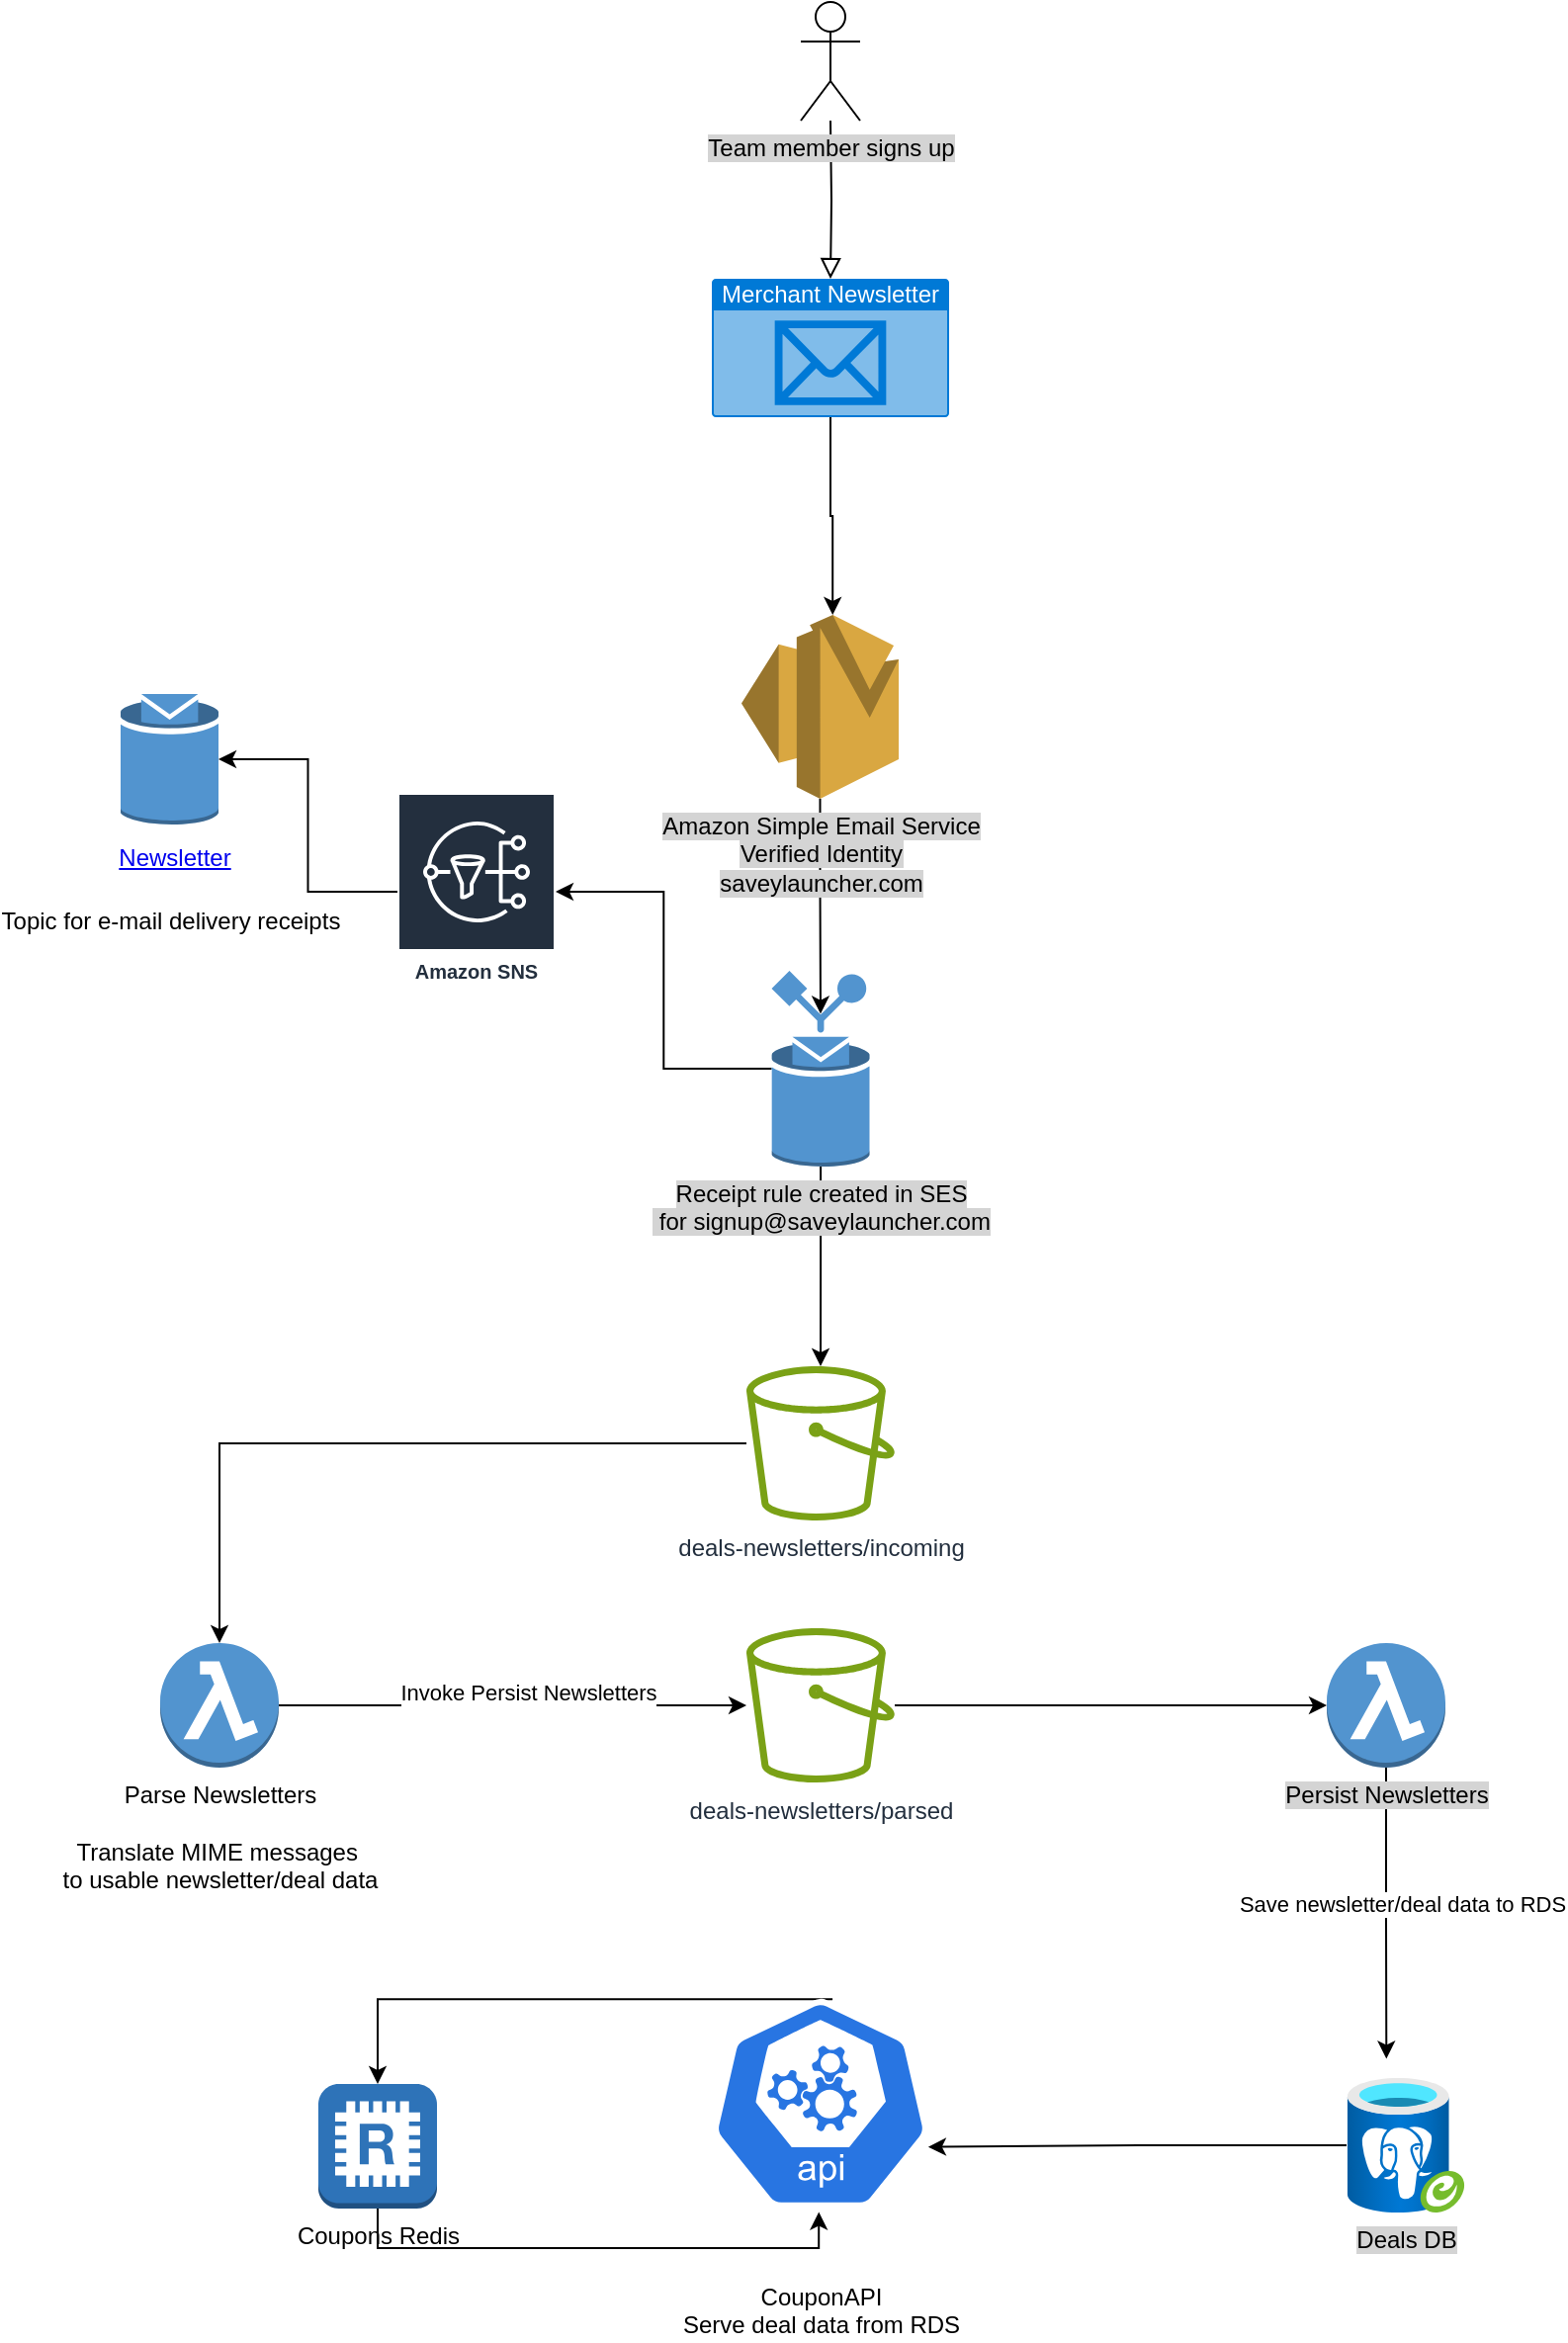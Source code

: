 <mxfile version="21.7.5" type="github">
  <diagram id="C5RBs43oDa-KdzZeNtuy" name="Page-1">
    <mxGraphModel dx="2421" dy="1291" grid="1" gridSize="10" guides="1" tooltips="1" connect="1" arrows="1" fold="1" page="1" pageScale="1" pageWidth="827" pageHeight="1169" math="0" shadow="0">
      <root>
        <mxCell id="WIyWlLk6GJQsqaUBKTNV-0" />
        <mxCell id="WIyWlLk6GJQsqaUBKTNV-1" parent="WIyWlLk6GJQsqaUBKTNV-0" />
        <mxCell id="WIyWlLk6GJQsqaUBKTNV-2" value="" style="rounded=0;html=1;jettySize=auto;orthogonalLoop=1;fontSize=11;endArrow=block;endFill=0;endSize=8;strokeWidth=1;shadow=0;labelBackgroundColor=none;edgeStyle=orthogonalEdgeStyle;entryX=0.5;entryY=0;entryDx=0;entryDy=0;entryPerimeter=0;" parent="WIyWlLk6GJQsqaUBKTNV-1" target="c_kaoyGQGETnq4ee6fAb-2" edge="1">
          <mxGeometry relative="1" as="geometry">
            <mxPoint x="419" y="70" as="sourcePoint" />
            <mxPoint x="220" y="190" as="targetPoint" />
          </mxGeometry>
        </mxCell>
        <mxCell id="c_kaoyGQGETnq4ee6fAb-5" style="edgeStyle=orthogonalEdgeStyle;rounded=0;orthogonalLoop=1;jettySize=auto;html=1;entryX=0.5;entryY=0.22;entryDx=0;entryDy=0;entryPerimeter=0;" edge="1" parent="WIyWlLk6GJQsqaUBKTNV-1" source="c_kaoyGQGETnq4ee6fAb-1" target="c_kaoyGQGETnq4ee6fAb-3">
          <mxGeometry relative="1" as="geometry" />
        </mxCell>
        <mxCell id="c_kaoyGQGETnq4ee6fAb-4" style="edgeStyle=orthogonalEdgeStyle;rounded=0;orthogonalLoop=1;jettySize=auto;html=1;entryX=0.58;entryY=0;entryDx=0;entryDy=0;entryPerimeter=0;" edge="1" parent="WIyWlLk6GJQsqaUBKTNV-1" source="c_kaoyGQGETnq4ee6fAb-2" target="c_kaoyGQGETnq4ee6fAb-1">
          <mxGeometry relative="1" as="geometry" />
        </mxCell>
        <mxCell id="c_kaoyGQGETnq4ee6fAb-2" value="Merchant Newsletter" style="html=1;whiteSpace=wrap;strokeColor=none;fillColor=#0079D6;labelPosition=center;verticalLabelPosition=middle;verticalAlign=top;align=center;fontSize=12;outlineConnect=0;spacingTop=-6;fontColor=#FFFFFF;sketch=0;shape=mxgraph.sitemap.mail;" vertex="1" parent="WIyWlLk6GJQsqaUBKTNV-1">
          <mxGeometry x="359" y="150" width="120" height="70" as="geometry" />
        </mxCell>
        <mxCell id="c_kaoyGQGETnq4ee6fAb-7" style="edgeStyle=orthogonalEdgeStyle;rounded=0;orthogonalLoop=1;jettySize=auto;html=1;" edge="1" parent="WIyWlLk6GJQsqaUBKTNV-1" source="c_kaoyGQGETnq4ee6fAb-3" target="c_kaoyGQGETnq4ee6fAb-6">
          <mxGeometry relative="1" as="geometry" />
        </mxCell>
        <mxCell id="c_kaoyGQGETnq4ee6fAb-25" style="edgeStyle=orthogonalEdgeStyle;rounded=0;orthogonalLoop=1;jettySize=auto;html=1;" edge="1" parent="WIyWlLk6GJQsqaUBKTNV-1" source="c_kaoyGQGETnq4ee6fAb-3" target="c_kaoyGQGETnq4ee6fAb-19">
          <mxGeometry relative="1" as="geometry" />
        </mxCell>
        <UserObject label="&lt;div&gt;&lt;span style=&quot;background-color: rgb(212, 212, 212);&quot;&gt;Receipt rule created in SES&lt;/span&gt;&lt;/div&gt;&lt;div&gt;&lt;span style=&quot;background-color: rgb(212, 212, 212);&quot;&gt;&amp;nbsp;for signup@saveylauncher.com&lt;/span&gt;&lt;/div&gt;" link="https://us-east-1.console.aws.amazon.com/ses/home#/email-receiving/Newsletters/Forward_newsletter_SNS" id="c_kaoyGQGETnq4ee6fAb-3">
          <mxCell style="outlineConnect=0;dashed=0;verticalLabelPosition=bottom;verticalAlign=top;align=center;html=1;shape=mxgraph.aws3.rule;fillColor=#5294CF;gradientColor=none;" vertex="1" parent="WIyWlLk6GJQsqaUBKTNV-1">
            <mxGeometry x="389.25" y="500" width="49.5" height="99" as="geometry" />
          </mxCell>
        </UserObject>
        <mxCell id="c_kaoyGQGETnq4ee6fAb-14" style="edgeStyle=orthogonalEdgeStyle;rounded=0;orthogonalLoop=1;jettySize=auto;html=1;entryX=0.5;entryY=0;entryDx=0;entryDy=0;entryPerimeter=0;" edge="1" parent="WIyWlLk6GJQsqaUBKTNV-1" source="c_kaoyGQGETnq4ee6fAb-6" target="c_kaoyGQGETnq4ee6fAb-9">
          <mxGeometry relative="1" as="geometry" />
        </mxCell>
        <UserObject label="deals-newsletters/incoming" link="https://s3.console.aws.amazon.com/s3/buckets/deals-newsletters?region=us-east-1" id="c_kaoyGQGETnq4ee6fAb-6">
          <mxCell style="sketch=0;outlineConnect=0;fontColor=#232F3E;gradientColor=none;fillColor=#7AA116;strokeColor=none;dashed=0;verticalLabelPosition=bottom;verticalAlign=top;align=center;html=1;fontSize=12;fontStyle=0;aspect=fixed;pointerEvents=1;shape=mxgraph.aws4.bucket;" vertex="1" parent="WIyWlLk6GJQsqaUBKTNV-1">
            <mxGeometry x="376.5" y="700" width="75" height="78" as="geometry" />
          </mxCell>
        </UserObject>
        <mxCell id="c_kaoyGQGETnq4ee6fAb-8" value="&lt;span style=&quot;background-color: rgb(212, 212, 212);&quot;&gt;Team member signs up&lt;/span&gt;" style="shape=umlActor;verticalLabelPosition=bottom;verticalAlign=top;html=1;outlineConnect=0;" vertex="1" parent="WIyWlLk6GJQsqaUBKTNV-1">
          <mxGeometry x="404" y="10" width="30" height="60" as="geometry" />
        </mxCell>
        <mxCell id="c_kaoyGQGETnq4ee6fAb-15" style="edgeStyle=orthogonalEdgeStyle;rounded=0;orthogonalLoop=1;jettySize=auto;html=1;" edge="1" parent="WIyWlLk6GJQsqaUBKTNV-1" source="c_kaoyGQGETnq4ee6fAb-9" target="c_kaoyGQGETnq4ee6fAb-13">
          <mxGeometry relative="1" as="geometry" />
        </mxCell>
        <mxCell id="c_kaoyGQGETnq4ee6fAb-27" value="Invoke Persist Newsletters" style="edgeLabel;html=1;align=center;verticalAlign=middle;resizable=0;points=[];" vertex="1" connectable="0" parent="c_kaoyGQGETnq4ee6fAb-15">
          <mxGeometry x="0.066" y="7" relative="1" as="geometry">
            <mxPoint as="offset" />
          </mxGeometry>
        </mxCell>
        <mxCell id="c_kaoyGQGETnq4ee6fAb-9" value="&lt;div&gt;Parse Newsletters&lt;/div&gt;&lt;div&gt;&lt;br&gt;&lt;/div&gt;&lt;div&gt;Translate MIME messages&amp;nbsp;&lt;/div&gt;&lt;div&gt;to usable newsletter/deal data&lt;br&gt;&lt;/div&gt;" style="outlineConnect=0;dashed=0;verticalLabelPosition=bottom;verticalAlign=top;align=center;html=1;shape=mxgraph.aws3.lambda_function;fillColor=#5294CF;gradientColor=none;" vertex="1" parent="WIyWlLk6GJQsqaUBKTNV-1">
          <mxGeometry x="80" y="840" width="60" height="63" as="geometry" />
        </mxCell>
        <mxCell id="c_kaoyGQGETnq4ee6fAb-17" style="edgeStyle=orthogonalEdgeStyle;rounded=0;orthogonalLoop=1;jettySize=auto;html=1;entryX=0.336;entryY=-0.144;entryDx=0;entryDy=0;entryPerimeter=0;" edge="1" parent="WIyWlLk6GJQsqaUBKTNV-1" source="c_kaoyGQGETnq4ee6fAb-10" target="c_kaoyGQGETnq4ee6fAb-11">
          <mxGeometry relative="1" as="geometry">
            <mxPoint x="700" y="962.5" as="targetPoint" />
          </mxGeometry>
        </mxCell>
        <mxCell id="c_kaoyGQGETnq4ee6fAb-29" value="Save newsletter/deal data to RDS" style="edgeLabel;html=1;align=center;verticalAlign=middle;resizable=0;points=[];" vertex="1" connectable="0" parent="c_kaoyGQGETnq4ee6fAb-17">
          <mxGeometry x="-0.12" y="7" relative="1" as="geometry">
            <mxPoint x="1" y="4" as="offset" />
          </mxGeometry>
        </mxCell>
        <mxCell id="c_kaoyGQGETnq4ee6fAb-10" value="&lt;span style=&quot;background-color: rgb(212, 212, 212);&quot;&gt;Persist Newsletters&lt;/span&gt;" style="outlineConnect=0;dashed=0;verticalLabelPosition=bottom;verticalAlign=top;align=center;html=1;shape=mxgraph.aws3.lambda_function;fillColor=#5294CF;gradientColor=none;" vertex="1" parent="WIyWlLk6GJQsqaUBKTNV-1">
          <mxGeometry x="670" y="840" width="60" height="63" as="geometry" />
        </mxCell>
        <mxCell id="c_kaoyGQGETnq4ee6fAb-28" style="edgeStyle=orthogonalEdgeStyle;rounded=0;orthogonalLoop=1;jettySize=auto;html=1;entryX=0.995;entryY=0.63;entryDx=0;entryDy=0;entryPerimeter=0;" edge="1" parent="WIyWlLk6GJQsqaUBKTNV-1" source="c_kaoyGQGETnq4ee6fAb-11" target="c_kaoyGQGETnq4ee6fAb-12">
          <mxGeometry relative="1" as="geometry" />
        </mxCell>
        <UserObject label="&lt;span style=&quot;background-color: rgb(212, 212, 212);&quot;&gt;Deals DB&lt;/span&gt;" link="https://us-east-1.console.aws.amazon.com/rds/home?region=us-east-1#database:id=deals-database;is-cluster=true" id="c_kaoyGQGETnq4ee6fAb-11">
          <mxCell style="image;aspect=fixed;html=1;points=[];align=center;fontSize=12;image=img/lib/azure2/databases/Azure_Database_PostgreSQL_Server_Group.svg;" vertex="1" parent="WIyWlLk6GJQsqaUBKTNV-1">
            <mxGeometry x="680" y="1060" width="60" height="68" as="geometry" />
          </mxCell>
        </UserObject>
        <mxCell id="c_kaoyGQGETnq4ee6fAb-32" style="edgeStyle=orthogonalEdgeStyle;rounded=0;orthogonalLoop=1;jettySize=auto;html=1;entryX=0.5;entryY=0;entryDx=0;entryDy=0;entryPerimeter=0;exitX=0.555;exitY=0.185;exitDx=0;exitDy=0;exitPerimeter=0;" edge="1" parent="WIyWlLk6GJQsqaUBKTNV-1" source="c_kaoyGQGETnq4ee6fAb-12" target="c_kaoyGQGETnq4ee6fAb-30">
          <mxGeometry relative="1" as="geometry">
            <mxPoint x="420" y="1000" as="sourcePoint" />
          </mxGeometry>
        </mxCell>
        <UserObject label="&lt;div&gt;CouponAPI&lt;/div&gt;&lt;div&gt;Serve deal data from RDS&lt;br&gt;&lt;/div&gt;" link="https://git.rm-apps-gitlab.com/Apps/Mobile.Apps.CouponAPI" id="c_kaoyGQGETnq4ee6fAb-12">
          <mxCell style="sketch=0;html=1;dashed=0;whitespace=wrap;fillColor=#2875E2;strokeColor=#ffffff;points=[[0.005,0.63,0],[0.1,0.2,0],[0.9,0.2,0],[0.5,0,0],[0.995,0.63,0],[0.72,0.99,0],[0.5,1,0],[0.28,0.99,0]];verticalLabelPosition=bottom;align=center;verticalAlign=top;shape=mxgraph.kubernetes.icon;prIcon=api" vertex="1" parent="WIyWlLk6GJQsqaUBKTNV-1">
            <mxGeometry x="359" y="989" width="110" height="168" as="geometry" />
          </mxCell>
        </UserObject>
        <mxCell id="c_kaoyGQGETnq4ee6fAb-16" style="edgeStyle=orthogonalEdgeStyle;rounded=0;orthogonalLoop=1;jettySize=auto;html=1;entryX=0;entryY=0.5;entryDx=0;entryDy=0;entryPerimeter=0;" edge="1" parent="WIyWlLk6GJQsqaUBKTNV-1" source="c_kaoyGQGETnq4ee6fAb-13" target="c_kaoyGQGETnq4ee6fAb-10">
          <mxGeometry relative="1" as="geometry" />
        </mxCell>
        <UserObject label="&lt;div&gt;deals-newsletters/parsed&lt;/div&gt;" link="https://s3.console.aws.amazon.com/s3/buckets/deals-newsletters?region=us-east-1" id="c_kaoyGQGETnq4ee6fAb-13">
          <mxCell style="sketch=0;outlineConnect=0;fontColor=#232F3E;gradientColor=none;fillColor=#7AA116;strokeColor=none;dashed=0;verticalLabelPosition=bottom;verticalAlign=top;align=center;html=1;fontSize=12;fontStyle=0;aspect=fixed;pointerEvents=1;shape=mxgraph.aws4.bucket;" vertex="1" parent="WIyWlLk6GJQsqaUBKTNV-1">
            <mxGeometry x="376.5" y="832.5" width="75" height="78" as="geometry" />
          </mxCell>
        </UserObject>
        <mxCell id="c_kaoyGQGETnq4ee6fAb-23" style="edgeStyle=orthogonalEdgeStyle;rounded=0;orthogonalLoop=1;jettySize=auto;html=1;entryX=1;entryY=0.5;entryDx=0;entryDy=0;entryPerimeter=0;" edge="1" parent="WIyWlLk6GJQsqaUBKTNV-1" source="c_kaoyGQGETnq4ee6fAb-19" target="c_kaoyGQGETnq4ee6fAb-20">
          <mxGeometry relative="1" as="geometry" />
        </mxCell>
        <mxCell id="c_kaoyGQGETnq4ee6fAb-19" value="Amazon SNS" style="sketch=0;outlineConnect=0;fontColor=#232F3E;gradientColor=none;strokeColor=#ffffff;fillColor=#232F3E;dashed=0;verticalLabelPosition=middle;verticalAlign=bottom;align=center;html=1;whiteSpace=wrap;fontSize=10;fontStyle=1;spacing=3;shape=mxgraph.aws4.productIcon;prIcon=mxgraph.aws4.sns;" vertex="1" parent="WIyWlLk6GJQsqaUBKTNV-1">
          <mxGeometry x="200" y="410" width="80" height="100" as="geometry" />
        </mxCell>
        <mxCell id="c_kaoyGQGETnq4ee6fAb-20" value="&lt;div align=&quot;center&quot;&gt;&lt;span class=&quot;awsui_wrapper_1wepg_12w0t_110 awsui_radio_1mabk_5ptuj_107&quot;&gt;&lt;/span&gt;&lt;/div&gt;&lt;table align=&quot;center&quot; aria-labelledby=&quot;heading40-1697658438340-6202&quot; aria-rowcount=&quot;8&quot; role=&quot;table&quot; class=&quot;awsui_table_wih1l_51dxw_144 awsui_table-layout-fixed_wih1l_51dxw_150&quot;&gt;&lt;tbody&gt;&lt;tr aria-rowindex=&quot;6&quot; data-selection-item=&quot;item&quot; class=&quot;awsui_row_wih1l_51dxw_301&quot;&gt;&lt;td class=&quot;awsui_selection-control_wih1l_51dxw_221 awsui_body-cell_c6tup_t94xq_93 awsui_has-selection_c6tup_t94xq_139&quot;&gt;&lt;label title=&quot;Newsletter&quot; aria-label=&quot;Newsletter&quot; class=&quot;awsui_label_1s55x_1ox2w_97 awsui_root_1s55x_1ox2w_93&quot; for=&quot;73-1697658438471-762&quot;&gt;&lt;span class=&quot;awsui_wrapper_1wepg_12w0t_110 awsui_radio_1mabk_5ptuj_107&quot;&gt;&lt;span class=&quot;awsui_label-wrapper_1wepg_12w0t_116&quot;&gt;&lt;span class=&quot;awsui_control_1wepg_12w0t_151 awsui_radio-control_1mabk_5ptuj_119&quot;&gt;&lt;/span&gt;&lt;span class=&quot;awsui_content_1wepg_12w0t_93 awsui_empty-content_1wepg_12w0t_127&quot;&gt;&lt;/span&gt;&lt;/span&gt;&lt;/span&gt;&lt;/label&gt;&lt;span aria-hidden=&quot;true&quot; class=&quot;awsui_stud_1s55x_1ox2w_111&quot;&gt;&lt;/span&gt;&lt;br&gt;&lt;/td&gt;&lt;td class=&quot;awsui_body-cell_c6tup_t94xq_93&quot;&gt;&lt;a href=&quot;https://us-east-1.console.aws.amazon.com/sns/v3/home?region=us-east-1#/topic/arn:aws:sns:us-east-1:813689014362:Newsletter&quot; data-analytics-funnel-value=&quot;link75-1697658438472-701&quot; aria-labelledby=&quot;&quot; class=&quot;awsui_link_4c84z_1c97a_93 awsui_variant-primary_4c84z_1c97a_177 awsui_font-size-body-m_4c84z_1c97a_416&quot; id=&quot;link-self76-1697658438472-8402&quot;&gt;Newsletter&lt;/a&gt;&lt;/td&gt;&lt;/tr&gt;&lt;/tbody&gt;&lt;/table&gt;&lt;div align=&quot;center&quot;&gt;&lt;br&gt;&lt;/div&gt;&lt;div align=&quot;center&quot;&gt;Topic for e-mail delivery receipts&lt;br&gt;&lt;/div&gt;" style="outlineConnect=0;dashed=0;verticalLabelPosition=bottom;verticalAlign=top;align=center;html=1;shape=mxgraph.aws3.topic;fillColor=#5294CF;gradientColor=none;" vertex="1" parent="WIyWlLk6GJQsqaUBKTNV-1">
          <mxGeometry x="60" y="360" width="49.5" height="66" as="geometry" />
        </mxCell>
        <UserObject label="&lt;div&gt;&lt;span style=&quot;background-color: rgb(212, 212, 212);&quot;&gt;Amazon Simple Email Service&lt;br&gt;Verified Identity&lt;/span&gt;&lt;/div&gt;&lt;div&gt;&lt;span style=&quot;background-color: rgb(212, 212, 212);&quot;&gt;saveylauncher.com&lt;br&gt;&lt;/span&gt;&lt;/div&gt;" link="https://us-east-1.console.aws.amazon.com/ses/home#/verified-identities/saveylauncher.com" id="c_kaoyGQGETnq4ee6fAb-1">
          <mxCell style="outlineConnect=0;dashed=0;verticalLabelPosition=bottom;verticalAlign=top;align=center;html=1;shape=mxgraph.aws3.ses;fillColor=#D9A741;gradientColor=none;" vertex="1" parent="WIyWlLk6GJQsqaUBKTNV-1">
            <mxGeometry x="374" y="320" width="79.5" height="93" as="geometry" />
          </mxCell>
        </UserObject>
        <mxCell id="c_kaoyGQGETnq4ee6fAb-30" value="Coupons Redis" style="outlineConnect=0;dashed=0;verticalLabelPosition=bottom;verticalAlign=top;align=center;html=1;shape=mxgraph.aws3.redis;fillColor=#2E73B8;gradientColor=none;" vertex="1" parent="WIyWlLk6GJQsqaUBKTNV-1">
          <mxGeometry x="160" y="1063" width="60" height="63" as="geometry" />
        </mxCell>
        <mxCell id="c_kaoyGQGETnq4ee6fAb-33" style="edgeStyle=orthogonalEdgeStyle;rounded=0;orthogonalLoop=1;jettySize=auto;html=1;exitX=0.5;exitY=1;exitDx=0;exitDy=0;exitPerimeter=0;entryX=0.492;entryY=0.826;entryDx=0;entryDy=0;entryPerimeter=0;" edge="1" parent="WIyWlLk6GJQsqaUBKTNV-1" source="c_kaoyGQGETnq4ee6fAb-30" target="c_kaoyGQGETnq4ee6fAb-12">
          <mxGeometry relative="1" as="geometry">
            <Array as="points">
              <mxPoint x="190" y="1146" />
              <mxPoint x="413" y="1146" />
            </Array>
          </mxGeometry>
        </mxCell>
      </root>
    </mxGraphModel>
  </diagram>
</mxfile>
